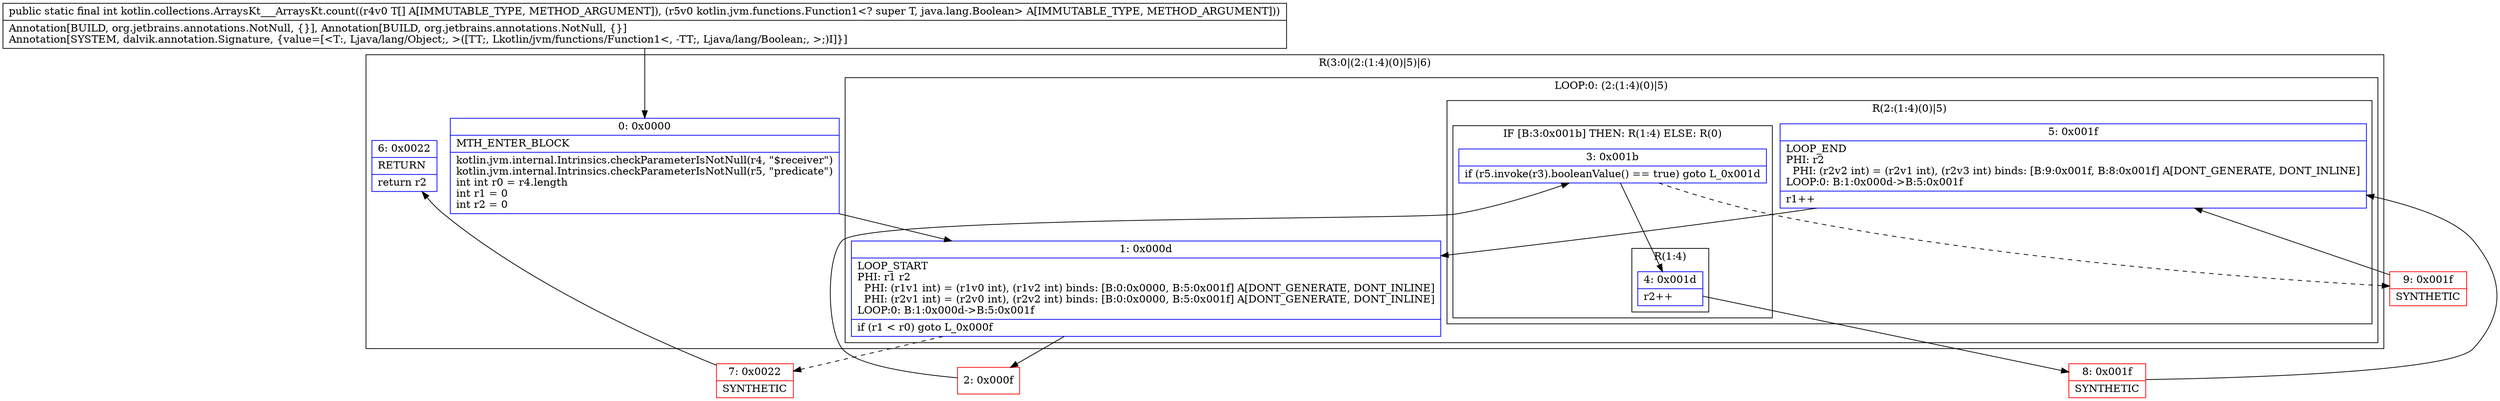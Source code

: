 digraph "CFG forkotlin.collections.ArraysKt___ArraysKt.count([Ljava\/lang\/Object;Lkotlin\/jvm\/functions\/Function1;)I" {
subgraph cluster_Region_1227735131 {
label = "R(3:0|(2:(1:4)(0)|5)|6)";
node [shape=record,color=blue];
Node_0 [shape=record,label="{0\:\ 0x0000|MTH_ENTER_BLOCK\l|kotlin.jvm.internal.Intrinsics.checkParameterIsNotNull(r4, \"$receiver\")\lkotlin.jvm.internal.Intrinsics.checkParameterIsNotNull(r5, \"predicate\")\lint int r0 = r4.length\lint r1 = 0\lint r2 = 0\l}"];
subgraph cluster_LoopRegion_104357484 {
label = "LOOP:0: (2:(1:4)(0)|5)";
node [shape=record,color=blue];
Node_1 [shape=record,label="{1\:\ 0x000d|LOOP_START\lPHI: r1 r2 \l  PHI: (r1v1 int) = (r1v0 int), (r1v2 int) binds: [B:0:0x0000, B:5:0x001f] A[DONT_GENERATE, DONT_INLINE]\l  PHI: (r2v1 int) = (r2v0 int), (r2v2 int) binds: [B:0:0x0000, B:5:0x001f] A[DONT_GENERATE, DONT_INLINE]\lLOOP:0: B:1:0x000d\-\>B:5:0x001f\l|if (r1 \< r0) goto L_0x000f\l}"];
subgraph cluster_Region_492411709 {
label = "R(2:(1:4)(0)|5)";
node [shape=record,color=blue];
subgraph cluster_IfRegion_1212584466 {
label = "IF [B:3:0x001b] THEN: R(1:4) ELSE: R(0)";
node [shape=record,color=blue];
Node_3 [shape=record,label="{3\:\ 0x001b|if (r5.invoke(r3).booleanValue() == true) goto L_0x001d\l}"];
subgraph cluster_Region_1547995268 {
label = "R(1:4)";
node [shape=record,color=blue];
Node_4 [shape=record,label="{4\:\ 0x001d|r2++\l}"];
}
subgraph cluster_Region_1696377687 {
label = "R(0)";
node [shape=record,color=blue];
}
}
Node_5 [shape=record,label="{5\:\ 0x001f|LOOP_END\lPHI: r2 \l  PHI: (r2v2 int) = (r2v1 int), (r2v3 int) binds: [B:9:0x001f, B:8:0x001f] A[DONT_GENERATE, DONT_INLINE]\lLOOP:0: B:1:0x000d\-\>B:5:0x001f\l|r1++\l}"];
}
}
Node_6 [shape=record,label="{6\:\ 0x0022|RETURN\l|return r2\l}"];
}
Node_2 [shape=record,color=red,label="{2\:\ 0x000f}"];
Node_7 [shape=record,color=red,label="{7\:\ 0x0022|SYNTHETIC\l}"];
Node_8 [shape=record,color=red,label="{8\:\ 0x001f|SYNTHETIC\l}"];
Node_9 [shape=record,color=red,label="{9\:\ 0x001f|SYNTHETIC\l}"];
MethodNode[shape=record,label="{public static final int kotlin.collections.ArraysKt___ArraysKt.count((r4v0 T[] A[IMMUTABLE_TYPE, METHOD_ARGUMENT]), (r5v0 kotlin.jvm.functions.Function1\<? super T, java.lang.Boolean\> A[IMMUTABLE_TYPE, METHOD_ARGUMENT]))  | Annotation[BUILD, org.jetbrains.annotations.NotNull, \{\}], Annotation[BUILD, org.jetbrains.annotations.NotNull, \{\}]\lAnnotation[SYSTEM, dalvik.annotation.Signature, \{value=[\<T:, Ljava\/lang\/Object;, \>([TT;, Lkotlin\/jvm\/functions\/Function1\<, \-TT;, Ljava\/lang\/Boolean;, \>;)I]\}]\l}"];
MethodNode -> Node_0;
Node_0 -> Node_1;
Node_1 -> Node_2;
Node_1 -> Node_7[style=dashed];
Node_3 -> Node_4;
Node_3 -> Node_9[style=dashed];
Node_4 -> Node_8;
Node_5 -> Node_1;
Node_2 -> Node_3;
Node_7 -> Node_6;
Node_8 -> Node_5;
Node_9 -> Node_5;
}

